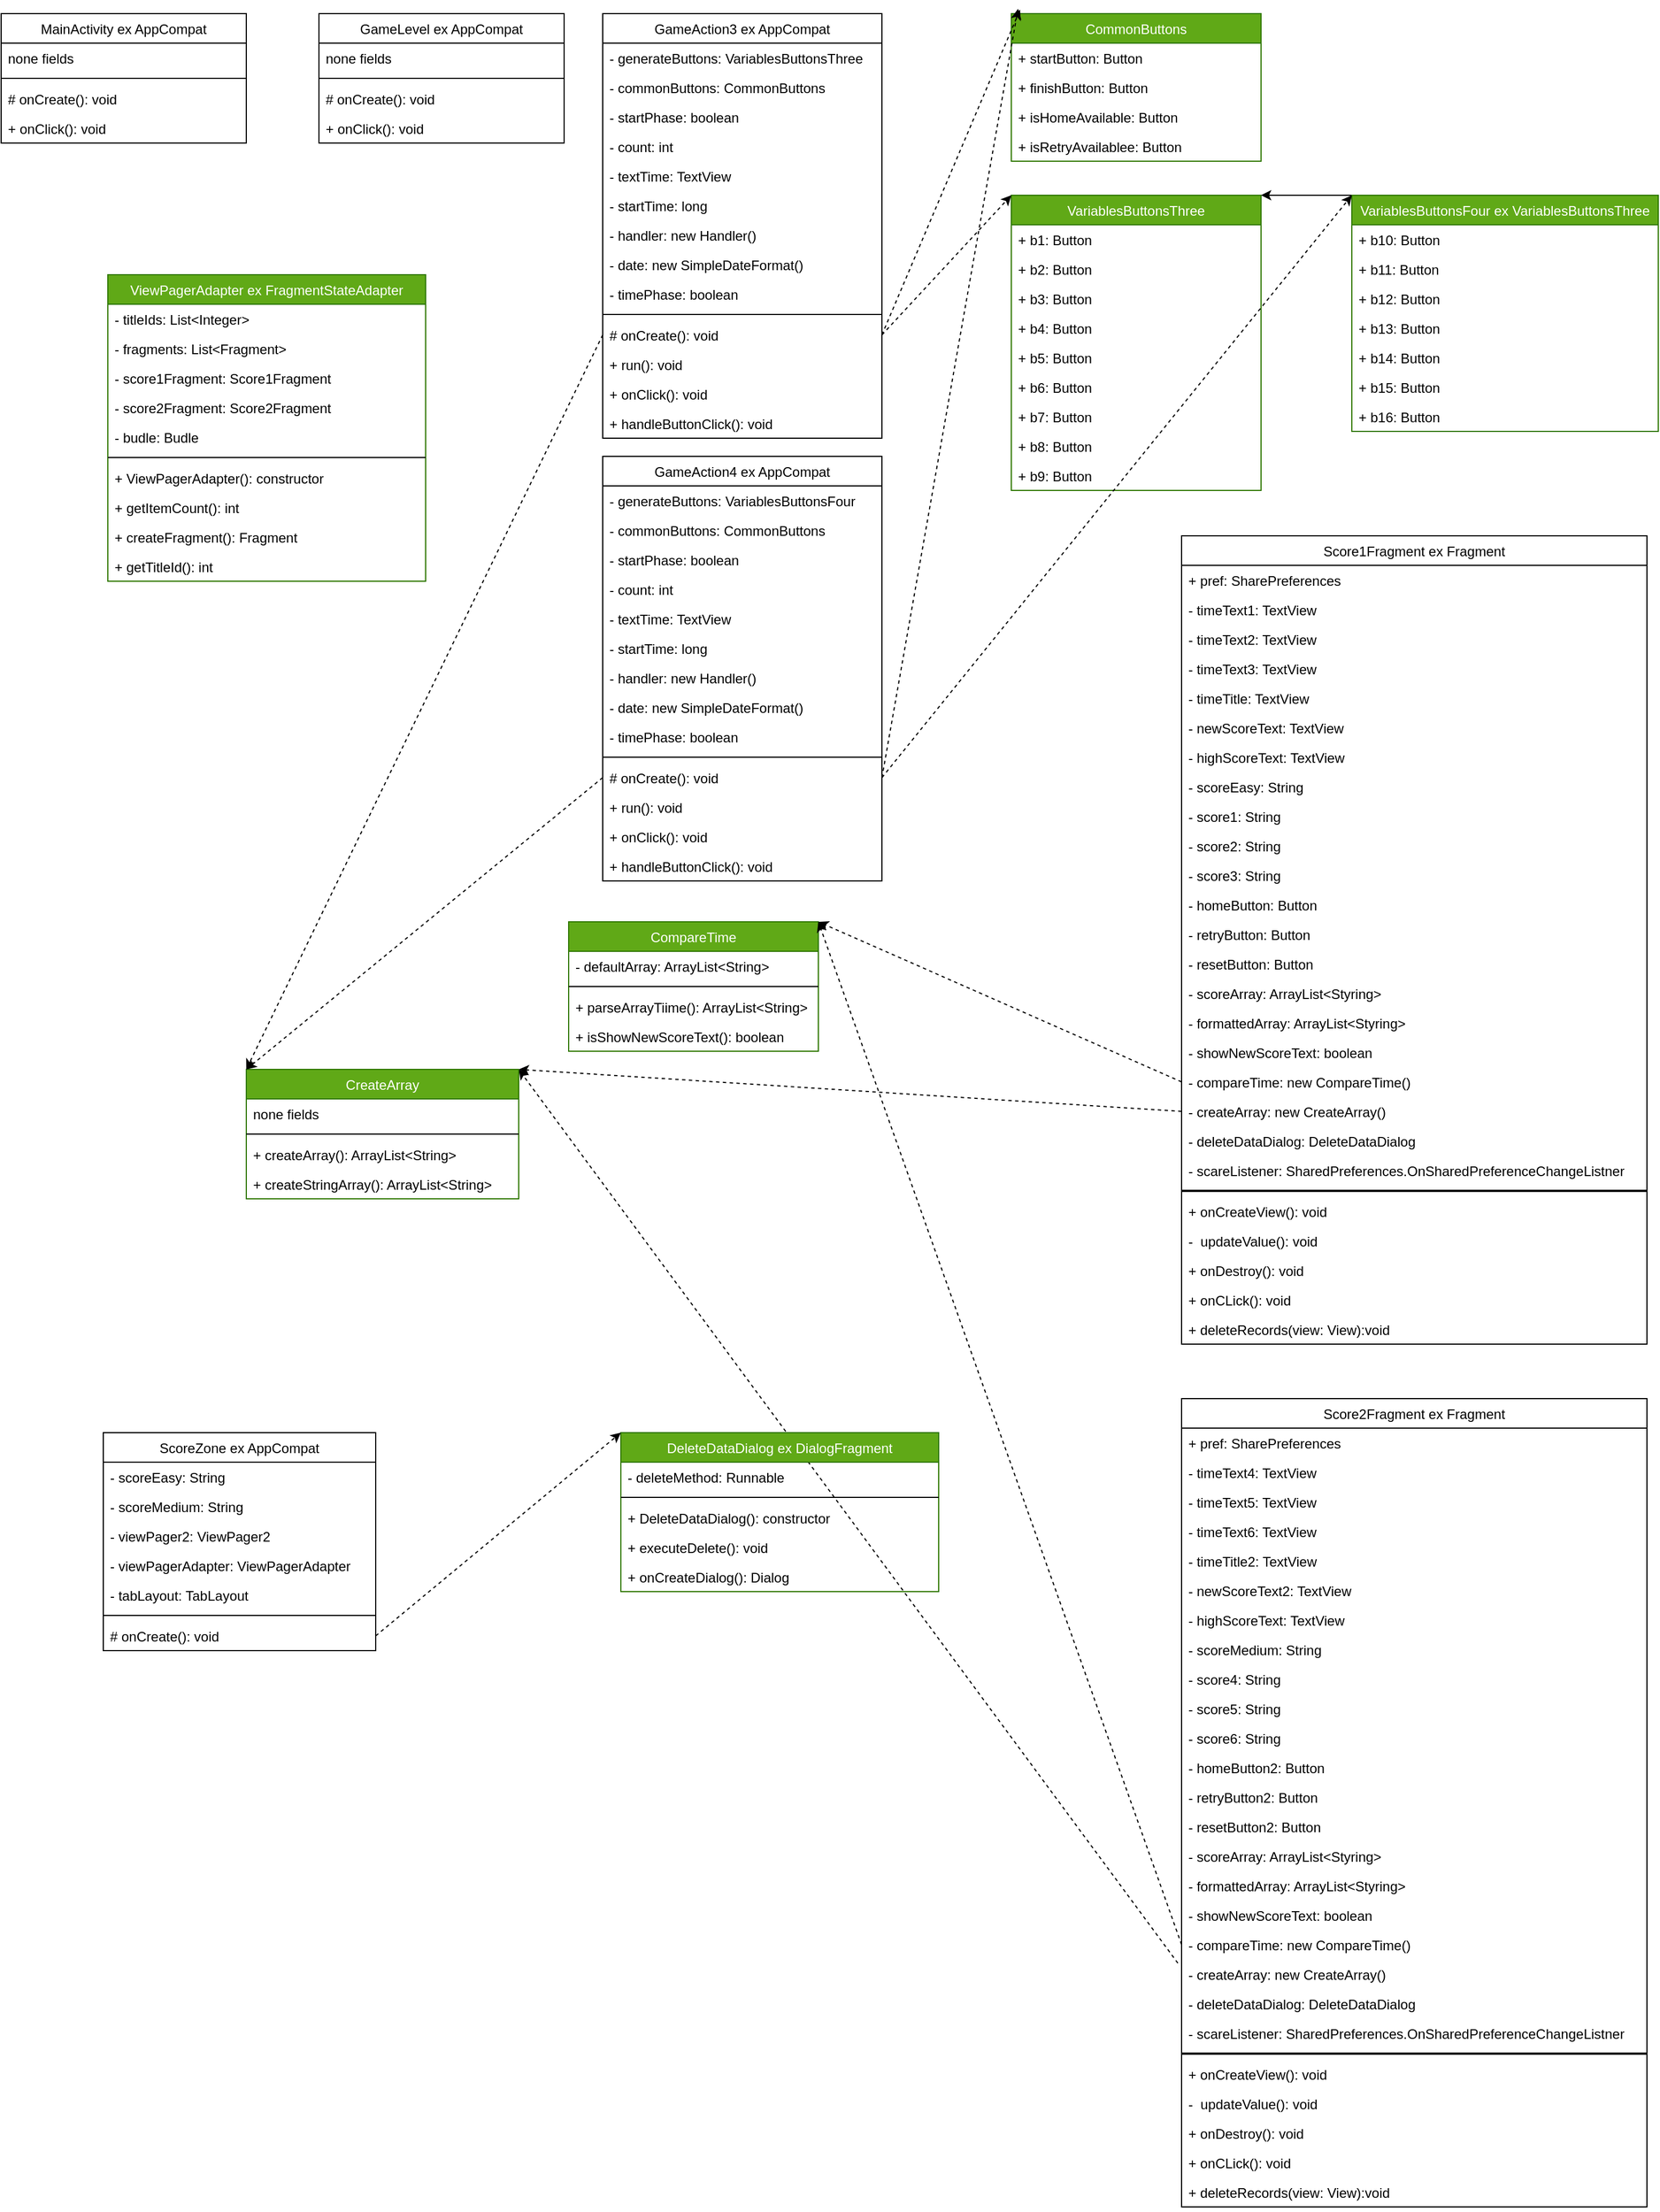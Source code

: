 <mxfile>
    <diagram id="ejW-jYY_6NJDyll3VNIf" name="ページ1">
        <mxGraphModel dx="3356" dy="1747" grid="1" gridSize="10" guides="1" tooltips="1" connect="1" arrows="1" fold="1" page="1" pageScale="1" pageWidth="827" pageHeight="1169" math="0" shadow="0">
            <root>
                <mxCell id="0"/>
                <mxCell id="1" parent="0"/>
                <mxCell id="2" value="MainActivity ex AppCompat" style="swimlane;fontStyle=0;childLayout=stackLayout;horizontal=1;startSize=26;fillColor=none;horizontalStack=0;resizeParent=1;resizeParentMax=0;resizeLast=0;collapsible=1;marginBottom=0;" parent="1" vertex="1">
                    <mxGeometry x="40" y="40" width="216" height="114" as="geometry">
                        <mxRectangle x="344" y="40" width="130" height="30" as="alternateBounds"/>
                    </mxGeometry>
                </mxCell>
                <mxCell id="3" value="none fields" style="text;strokeColor=none;fillColor=none;align=left;verticalAlign=top;spacingLeft=4;spacingRight=4;overflow=hidden;rotatable=0;points=[[0,0.5],[1,0.5]];portConstraint=eastwest;" parent="2" vertex="1">
                    <mxGeometry y="26" width="216" height="26" as="geometry"/>
                </mxCell>
                <mxCell id="9" value="" style="line;strokeWidth=1;html=1;strokeColor=default;" parent="2" vertex="1">
                    <mxGeometry y="52" width="216" height="10" as="geometry"/>
                </mxCell>
                <mxCell id="7" value="# onCreate(): void" style="text;strokeColor=none;fillColor=none;align=left;verticalAlign=top;spacingLeft=4;spacingRight=4;overflow=hidden;rotatable=0;points=[[0,0.5],[1,0.5]];portConstraint=eastwest;" parent="2" vertex="1">
                    <mxGeometry y="62" width="216" height="26" as="geometry"/>
                </mxCell>
                <mxCell id="11" value="+ onClick(): void" style="text;strokeColor=none;fillColor=none;align=left;verticalAlign=top;spacingLeft=4;spacingRight=4;overflow=hidden;rotatable=0;points=[[0,0.5],[1,0.5]];portConstraint=eastwest;" parent="2" vertex="1">
                    <mxGeometry y="88" width="216" height="26" as="geometry"/>
                </mxCell>
                <mxCell id="12" value="Score1Fragment ex Fragment" style="swimlane;fontStyle=0;childLayout=stackLayout;horizontal=1;startSize=26;fillColor=none;horizontalStack=0;resizeParent=1;resizeParentMax=0;resizeLast=0;collapsible=1;marginBottom=0;strokeColor=default;strokeWidth=1;" parent="1" vertex="1">
                    <mxGeometry x="1080" y="500" width="410" height="712" as="geometry"/>
                </mxCell>
                <mxCell id="13" value="+ pref: SharePreferences" style="text;strokeColor=none;fillColor=none;align=left;verticalAlign=top;spacingLeft=4;spacingRight=4;overflow=hidden;rotatable=0;points=[[0,0.5],[1,0.5]];portConstraint=eastwest;strokeWidth=1;" parent="12" vertex="1">
                    <mxGeometry y="26" width="410" height="26" as="geometry"/>
                </mxCell>
                <mxCell id="14" value="- timeText1: TextView" style="text;strokeColor=none;fillColor=none;align=left;verticalAlign=top;spacingLeft=4;spacingRight=4;overflow=hidden;rotatable=0;points=[[0,0.5],[1,0.5]];portConstraint=eastwest;strokeWidth=1;" parent="12" vertex="1">
                    <mxGeometry y="52" width="410" height="26" as="geometry"/>
                </mxCell>
                <mxCell id="15" value="- timeText2: TextView" style="text;strokeColor=none;fillColor=none;align=left;verticalAlign=top;spacingLeft=4;spacingRight=4;overflow=hidden;rotatable=0;points=[[0,0.5],[1,0.5]];portConstraint=eastwest;strokeWidth=1;" parent="12" vertex="1">
                    <mxGeometry y="78" width="410" height="26" as="geometry"/>
                </mxCell>
                <mxCell id="22" value="- timeText3: TextView" style="text;strokeColor=none;fillColor=none;align=left;verticalAlign=top;spacingLeft=4;spacingRight=4;overflow=hidden;rotatable=0;points=[[0,0.5],[1,0.5]];portConstraint=eastwest;strokeWidth=1;" parent="12" vertex="1">
                    <mxGeometry y="104" width="410" height="26" as="geometry"/>
                </mxCell>
                <mxCell id="21" value="- timeTitle: TextView" style="text;strokeColor=none;fillColor=none;align=left;verticalAlign=top;spacingLeft=4;spacingRight=4;overflow=hidden;rotatable=0;points=[[0,0.5],[1,0.5]];portConstraint=eastwest;strokeWidth=1;" parent="12" vertex="1">
                    <mxGeometry y="130" width="410" height="26" as="geometry"/>
                </mxCell>
                <mxCell id="20" value="- newScoreText: TextView" style="text;strokeColor=none;fillColor=none;align=left;verticalAlign=top;spacingLeft=4;spacingRight=4;overflow=hidden;rotatable=0;points=[[0,0.5],[1,0.5]];portConstraint=eastwest;strokeWidth=1;" parent="12" vertex="1">
                    <mxGeometry y="156" width="410" height="26" as="geometry"/>
                </mxCell>
                <mxCell id="19" value="- highScoreText: TextView" style="text;strokeColor=none;fillColor=none;align=left;verticalAlign=top;spacingLeft=4;spacingRight=4;overflow=hidden;rotatable=0;points=[[0,0.5],[1,0.5]];portConstraint=eastwest;strokeWidth=1;" parent="12" vertex="1">
                    <mxGeometry y="182" width="410" height="26" as="geometry"/>
                </mxCell>
                <mxCell id="18" value="- scoreEasy: String" style="text;strokeColor=none;fillColor=none;align=left;verticalAlign=top;spacingLeft=4;spacingRight=4;overflow=hidden;rotatable=0;points=[[0,0.5],[1,0.5]];portConstraint=eastwest;strokeWidth=1;" parent="12" vertex="1">
                    <mxGeometry y="208" width="410" height="26" as="geometry"/>
                </mxCell>
                <mxCell id="17" value="- score1: String" style="text;strokeColor=none;fillColor=none;align=left;verticalAlign=top;spacingLeft=4;spacingRight=4;overflow=hidden;rotatable=0;points=[[0,0.5],[1,0.5]];portConstraint=eastwest;strokeWidth=1;" parent="12" vertex="1">
                    <mxGeometry y="234" width="410" height="26" as="geometry"/>
                </mxCell>
                <mxCell id="25" value="- score2: String" style="text;strokeColor=none;fillColor=none;align=left;verticalAlign=top;spacingLeft=4;spacingRight=4;overflow=hidden;rotatable=0;points=[[0,0.5],[1,0.5]];portConstraint=eastwest;strokeWidth=1;" parent="12" vertex="1">
                    <mxGeometry y="260" width="410" height="26" as="geometry"/>
                </mxCell>
                <mxCell id="24" value="- score3: String" style="text;strokeColor=none;fillColor=none;align=left;verticalAlign=top;spacingLeft=4;spacingRight=4;overflow=hidden;rotatable=0;points=[[0,0.5],[1,0.5]];portConstraint=eastwest;strokeWidth=1;" parent="12" vertex="1">
                    <mxGeometry y="286" width="410" height="26" as="geometry"/>
                </mxCell>
                <mxCell id="114" value="- homeButton: Button" style="text;strokeColor=none;fillColor=none;align=left;verticalAlign=top;spacingLeft=4;spacingRight=4;overflow=hidden;rotatable=0;points=[[0,0.5],[1,0.5]];portConstraint=eastwest;strokeWidth=1;" vertex="1" parent="12">
                    <mxGeometry y="312" width="410" height="26" as="geometry"/>
                </mxCell>
                <mxCell id="113" value="- retryButton: Button" style="text;strokeColor=none;fillColor=none;align=left;verticalAlign=top;spacingLeft=4;spacingRight=4;overflow=hidden;rotatable=0;points=[[0,0.5],[1,0.5]];portConstraint=eastwest;strokeWidth=1;" vertex="1" parent="12">
                    <mxGeometry y="338" width="410" height="26" as="geometry"/>
                </mxCell>
                <mxCell id="112" value="- resetButton: Button" style="text;strokeColor=none;fillColor=none;align=left;verticalAlign=top;spacingLeft=4;spacingRight=4;overflow=hidden;rotatable=0;points=[[0,0.5],[1,0.5]];portConstraint=eastwest;strokeWidth=1;" vertex="1" parent="12">
                    <mxGeometry y="364" width="410" height="26" as="geometry"/>
                </mxCell>
                <mxCell id="23" value="- scoreArray: ArrayList&lt;Styring&gt;" style="text;strokeColor=none;fillColor=none;align=left;verticalAlign=top;spacingLeft=4;spacingRight=4;overflow=hidden;rotatable=0;points=[[0,0.5],[1,0.5]];portConstraint=eastwest;strokeWidth=1;" parent="12" vertex="1">
                    <mxGeometry y="390" width="410" height="26" as="geometry"/>
                </mxCell>
                <mxCell id="28" value="- formattedArray: ArrayList&lt;Styring&gt;" style="text;strokeColor=none;fillColor=none;align=left;verticalAlign=top;spacingLeft=4;spacingRight=4;overflow=hidden;rotatable=0;points=[[0,0.5],[1,0.5]];portConstraint=eastwest;strokeWidth=1;" parent="12" vertex="1">
                    <mxGeometry y="416" width="410" height="26" as="geometry"/>
                </mxCell>
                <mxCell id="27" value="- showNewScoreText: boolean" style="text;strokeColor=none;fillColor=none;align=left;verticalAlign=top;spacingLeft=4;spacingRight=4;overflow=hidden;rotatable=0;points=[[0,0.5],[1,0.5]];portConstraint=eastwest;strokeWidth=1;" parent="12" vertex="1">
                    <mxGeometry y="442" width="410" height="26" as="geometry"/>
                </mxCell>
                <mxCell id="26" value="- compareTime: new CompareTime()" style="text;strokeColor=none;fillColor=none;align=left;verticalAlign=top;spacingLeft=4;spacingRight=4;overflow=hidden;rotatable=0;points=[[0,0.5],[1,0.5]];portConstraint=eastwest;strokeWidth=1;" parent="12" vertex="1">
                    <mxGeometry y="468" width="410" height="26" as="geometry"/>
                </mxCell>
                <mxCell id="16" value="- createArray: new CreateArray()" style="text;strokeColor=none;fillColor=none;align=left;verticalAlign=top;spacingLeft=4;spacingRight=4;overflow=hidden;rotatable=0;points=[[0,0.5],[1,0.5]];portConstraint=eastwest;strokeWidth=1;" parent="12" vertex="1">
                    <mxGeometry y="494" width="410" height="26" as="geometry"/>
                </mxCell>
                <mxCell id="115" value="- deleteDataDialog: DeleteDataDialog" style="text;strokeColor=none;fillColor=none;align=left;verticalAlign=top;spacingLeft=4;spacingRight=4;overflow=hidden;rotatable=0;points=[[0,0.5],[1,0.5]];portConstraint=eastwest;strokeWidth=1;" vertex="1" parent="12">
                    <mxGeometry y="520" width="410" height="26" as="geometry"/>
                </mxCell>
                <mxCell id="116" value="- scareListener: SharedPreferences.OnSharedPreferenceChangeListner" style="text;strokeColor=none;fillColor=none;align=left;verticalAlign=top;spacingLeft=4;spacingRight=4;overflow=hidden;rotatable=0;points=[[0,0.5],[1,0.5]];portConstraint=eastwest;strokeWidth=1;" vertex="1" parent="12">
                    <mxGeometry y="546" width="410" height="26" as="geometry"/>
                </mxCell>
                <mxCell id="34" value="" style="line;strokeWidth=2;html=1;strokeColor=default;" parent="12" vertex="1">
                    <mxGeometry y="572" width="410" height="10" as="geometry"/>
                </mxCell>
                <mxCell id="30" value="+ onCreateView(): void" style="text;strokeColor=none;fillColor=none;align=left;verticalAlign=top;spacingLeft=4;spacingRight=4;overflow=hidden;rotatable=0;points=[[0,0.5],[1,0.5]];portConstraint=eastwest;strokeWidth=1;" parent="12" vertex="1">
                    <mxGeometry y="582" width="410" height="26" as="geometry"/>
                </mxCell>
                <mxCell id="33" value="-  updateValue(): void" style="text;strokeColor=none;fillColor=none;align=left;verticalAlign=top;spacingLeft=4;spacingRight=4;overflow=hidden;rotatable=0;points=[[0,0.5],[1,0.5]];portConstraint=eastwest;strokeWidth=1;" parent="12" vertex="1">
                    <mxGeometry y="608" width="410" height="26" as="geometry"/>
                </mxCell>
                <mxCell id="32" value="+ onDestroy(): void" style="text;strokeColor=none;fillColor=none;align=left;verticalAlign=top;spacingLeft=4;spacingRight=4;overflow=hidden;rotatable=0;points=[[0,0.5],[1,0.5]];portConstraint=eastwest;strokeWidth=1;" parent="12" vertex="1">
                    <mxGeometry y="634" width="410" height="26" as="geometry"/>
                </mxCell>
                <mxCell id="31" value="+ onCLick(): void" style="text;strokeColor=none;fillColor=none;align=left;verticalAlign=top;spacingLeft=4;spacingRight=4;overflow=hidden;rotatable=0;points=[[0,0.5],[1,0.5]];portConstraint=eastwest;strokeWidth=1;" parent="12" vertex="1">
                    <mxGeometry y="660" width="410" height="26" as="geometry"/>
                </mxCell>
                <mxCell id="119" value="+ deleteRecords(view: View):void" style="text;strokeColor=none;fillColor=none;align=left;verticalAlign=top;spacingLeft=4;spacingRight=4;overflow=hidden;rotatable=0;points=[[0,0.5],[1,0.5]];portConstraint=eastwest;strokeWidth=1;" vertex="1" parent="12">
                    <mxGeometry y="686" width="410" height="26" as="geometry"/>
                </mxCell>
                <mxCell id="35" value="GameLevel ex AppCompat" style="swimlane;fontStyle=0;childLayout=stackLayout;horizontal=1;startSize=26;fillColor=none;horizontalStack=0;resizeParent=1;resizeParentMax=0;resizeLast=0;collapsible=1;marginBottom=0;" parent="1" vertex="1">
                    <mxGeometry x="320" y="40" width="216" height="114" as="geometry"/>
                </mxCell>
                <mxCell id="36" value="none fields" style="text;strokeColor=none;fillColor=none;align=left;verticalAlign=top;spacingLeft=4;spacingRight=4;overflow=hidden;rotatable=0;points=[[0,0.5],[1,0.5]];portConstraint=eastwest;" parent="35" vertex="1">
                    <mxGeometry y="26" width="216" height="26" as="geometry"/>
                </mxCell>
                <mxCell id="39" value="" style="line;strokeWidth=1;html=1;" parent="35" vertex="1">
                    <mxGeometry y="52" width="216" height="10" as="geometry"/>
                </mxCell>
                <mxCell id="37" value="# onCreate(): void" style="text;strokeColor=none;fillColor=none;align=left;verticalAlign=top;spacingLeft=4;spacingRight=4;overflow=hidden;rotatable=0;points=[[0,0.5],[1,0.5]];portConstraint=eastwest;" parent="35" vertex="1">
                    <mxGeometry y="62" width="216" height="26" as="geometry"/>
                </mxCell>
                <mxCell id="38" value="+ onClick(): void" style="text;strokeColor=none;fillColor=none;align=left;verticalAlign=top;spacingLeft=4;spacingRight=4;overflow=hidden;rotatable=0;points=[[0,0.5],[1,0.5]];portConstraint=eastwest;" parent="35" vertex="1">
                    <mxGeometry y="88" width="216" height="26" as="geometry"/>
                </mxCell>
                <mxCell id="45" value="GameAction3 ex AppCompat" style="swimlane;fontStyle=0;childLayout=stackLayout;horizontal=1;startSize=26;fillColor=none;horizontalStack=0;resizeParent=1;resizeParentMax=0;resizeLast=0;collapsible=1;marginBottom=0;" parent="1" vertex="1">
                    <mxGeometry x="570" y="40" width="246" height="374" as="geometry"/>
                </mxCell>
                <mxCell id="46" value="- generateButtons: VariablesButtonsThree" style="text;strokeColor=none;fillColor=none;align=left;verticalAlign=top;spacingLeft=4;spacingRight=4;overflow=hidden;rotatable=0;points=[[0,0.5],[1,0.5]];portConstraint=eastwest;" parent="45" vertex="1">
                    <mxGeometry y="26" width="246" height="26" as="geometry"/>
                </mxCell>
                <mxCell id="54" value="- commonButtons: CommonButtons" style="text;strokeColor=none;fillColor=none;align=left;verticalAlign=top;spacingLeft=4;spacingRight=4;overflow=hidden;rotatable=0;points=[[0,0.5],[1,0.5]];portConstraint=eastwest;" parent="45" vertex="1">
                    <mxGeometry y="52" width="246" height="26" as="geometry"/>
                </mxCell>
                <mxCell id="53" value="- startPhase: boolean" style="text;strokeColor=none;fillColor=none;align=left;verticalAlign=top;spacingLeft=4;spacingRight=4;overflow=hidden;rotatable=0;points=[[0,0.5],[1,0.5]];portConstraint=eastwest;" parent="45" vertex="1">
                    <mxGeometry y="78" width="246" height="26" as="geometry"/>
                </mxCell>
                <mxCell id="52" value="- count: int" style="text;strokeColor=none;fillColor=none;align=left;verticalAlign=top;spacingLeft=4;spacingRight=4;overflow=hidden;rotatable=0;points=[[0,0.5],[1,0.5]];portConstraint=eastwest;" parent="45" vertex="1">
                    <mxGeometry y="104" width="246" height="26" as="geometry"/>
                </mxCell>
                <mxCell id="56" value="- textTime: TextView" style="text;strokeColor=none;fillColor=none;align=left;verticalAlign=top;spacingLeft=4;spacingRight=4;overflow=hidden;rotatable=0;points=[[0,0.5],[1,0.5]];portConstraint=eastwest;" parent="45" vertex="1">
                    <mxGeometry y="130" width="246" height="26" as="geometry"/>
                </mxCell>
                <mxCell id="55" value="- startTime: long" style="text;strokeColor=none;fillColor=none;align=left;verticalAlign=top;spacingLeft=4;spacingRight=4;overflow=hidden;rotatable=0;points=[[0,0.5],[1,0.5]];portConstraint=eastwest;" parent="45" vertex="1">
                    <mxGeometry y="156" width="246" height="26" as="geometry"/>
                </mxCell>
                <mxCell id="51" value="- handler: new Handler()" style="text;strokeColor=none;fillColor=none;align=left;verticalAlign=top;spacingLeft=4;spacingRight=4;overflow=hidden;rotatable=0;points=[[0,0.5],[1,0.5]];portConstraint=eastwest;" parent="45" vertex="1">
                    <mxGeometry y="182" width="246" height="26" as="geometry"/>
                </mxCell>
                <mxCell id="58" value="- date: new SimpleDateFormat()" style="text;strokeColor=none;fillColor=none;align=left;verticalAlign=top;spacingLeft=4;spacingRight=4;overflow=hidden;rotatable=0;points=[[0,0.5],[1,0.5]];portConstraint=eastwest;" parent="45" vertex="1">
                    <mxGeometry y="208" width="246" height="26" as="geometry"/>
                </mxCell>
                <mxCell id="57" value="- timePhase: boolean" style="text;strokeColor=none;fillColor=none;align=left;verticalAlign=top;spacingLeft=4;spacingRight=4;overflow=hidden;rotatable=0;points=[[0,0.5],[1,0.5]];portConstraint=eastwest;" parent="45" vertex="1">
                    <mxGeometry y="234" width="246" height="26" as="geometry"/>
                </mxCell>
                <mxCell id="47" value="" style="line;strokeWidth=1;html=1;" parent="45" vertex="1">
                    <mxGeometry y="260" width="246" height="10" as="geometry"/>
                </mxCell>
                <mxCell id="48" value="# onCreate(): void" style="text;strokeColor=none;fillColor=none;align=left;verticalAlign=top;spacingLeft=4;spacingRight=4;overflow=hidden;rotatable=0;points=[[0,0.5],[1,0.5]];portConstraint=eastwest;" parent="45" vertex="1">
                    <mxGeometry y="270" width="246" height="26" as="geometry"/>
                </mxCell>
                <mxCell id="61" value="+ run(): void" style="text;strokeColor=none;fillColor=none;align=left;verticalAlign=top;spacingLeft=4;spacingRight=4;overflow=hidden;rotatable=0;points=[[0,0.5],[1,0.5]];portConstraint=eastwest;" parent="45" vertex="1">
                    <mxGeometry y="296" width="246" height="26" as="geometry"/>
                </mxCell>
                <mxCell id="49" value="+ onClick(): void" style="text;strokeColor=none;fillColor=none;align=left;verticalAlign=top;spacingLeft=4;spacingRight=4;overflow=hidden;rotatable=0;points=[[0,0.5],[1,0.5]];portConstraint=eastwest;" parent="45" vertex="1">
                    <mxGeometry y="322" width="246" height="26" as="geometry"/>
                </mxCell>
                <mxCell id="62" value="+ handleButtonClick(): void" style="text;strokeColor=none;fillColor=none;align=left;verticalAlign=top;spacingLeft=4;spacingRight=4;overflow=hidden;rotatable=0;points=[[0,0.5],[1,0.5]];portConstraint=eastwest;" parent="45" vertex="1">
                    <mxGeometry y="348" width="246" height="26" as="geometry"/>
                </mxCell>
                <mxCell id="64" value="CompareTime" style="swimlane;fontStyle=0;childLayout=stackLayout;horizontal=1;startSize=26;fillColor=#60a917;horizontalStack=0;resizeParent=1;resizeParentMax=0;resizeLast=0;collapsible=1;marginBottom=0;strokeColor=#2D7600;fontColor=#ffffff;" parent="1" vertex="1">
                    <mxGeometry x="540" y="840" width="220" height="114" as="geometry"/>
                </mxCell>
                <mxCell id="65" value="- defaultArray: ArrayList&lt;String&gt;" style="text;strokeColor=none;fillColor=none;align=left;verticalAlign=top;spacingLeft=4;spacingRight=4;overflow=hidden;rotatable=0;points=[[0,0.5],[1,0.5]];portConstraint=eastwest;" parent="64" vertex="1">
                    <mxGeometry y="26" width="220" height="26" as="geometry"/>
                </mxCell>
                <mxCell id="68" value="" style="line;strokeWidth=1;html=1;" parent="64" vertex="1">
                    <mxGeometry y="52" width="220" height="10" as="geometry"/>
                </mxCell>
                <mxCell id="67" value="+ parseArrayTiime(): ArrayList&lt;String&gt;" style="text;strokeColor=none;fillColor=none;align=left;verticalAlign=top;spacingLeft=4;spacingRight=4;overflow=hidden;rotatable=0;points=[[0,0.5],[1,0.5]];portConstraint=eastwest;" parent="64" vertex="1">
                    <mxGeometry y="62" width="220" height="26" as="geometry"/>
                </mxCell>
                <mxCell id="69" value="+ isShowNewScoreText(): boolean" style="text;strokeColor=none;fillColor=none;align=left;verticalAlign=top;spacingLeft=4;spacingRight=4;overflow=hidden;rotatable=0;points=[[0,0.5],[1,0.5]];portConstraint=eastwest;" parent="64" vertex="1">
                    <mxGeometry y="88" width="220" height="26" as="geometry"/>
                </mxCell>
                <mxCell id="75" value="CommonButtons" style="swimlane;fontStyle=0;childLayout=stackLayout;horizontal=1;startSize=26;fillColor=#60a917;horizontalStack=0;resizeParent=1;resizeParentMax=0;resizeLast=0;collapsible=1;marginBottom=0;fontColor=#ffffff;strokeColor=#2D7600;" parent="1" vertex="1">
                    <mxGeometry x="930" y="40" width="220" height="130" as="geometry"/>
                </mxCell>
                <mxCell id="76" value="+ startButton: Button" style="text;strokeColor=none;fillColor=none;align=left;verticalAlign=top;spacingLeft=4;spacingRight=4;overflow=hidden;rotatable=0;points=[[0,0.5],[1,0.5]];portConstraint=eastwest;" parent="75" vertex="1">
                    <mxGeometry y="26" width="220" height="26" as="geometry"/>
                </mxCell>
                <mxCell id="82" value="+ finishButton: Button" style="text;strokeColor=none;fillColor=none;align=left;verticalAlign=top;spacingLeft=4;spacingRight=4;overflow=hidden;rotatable=0;points=[[0,0.5],[1,0.5]];portConstraint=eastwest;" parent="75" vertex="1">
                    <mxGeometry y="52" width="220" height="26" as="geometry"/>
                </mxCell>
                <mxCell id="81" value="+ isHomeAvailable: Button" style="text;strokeColor=none;fillColor=none;align=left;verticalAlign=top;spacingLeft=4;spacingRight=4;overflow=hidden;rotatable=0;points=[[0,0.5],[1,0.5]];portConstraint=eastwest;" parent="75" vertex="1">
                    <mxGeometry y="78" width="220" height="26" as="geometry"/>
                </mxCell>
                <mxCell id="80" value="+ isRetryAvailablee: Button" style="text;strokeColor=none;fillColor=none;align=left;verticalAlign=top;spacingLeft=4;spacingRight=4;overflow=hidden;rotatable=0;points=[[0,0.5],[1,0.5]];portConstraint=eastwest;" parent="75" vertex="1">
                    <mxGeometry y="104" width="220" height="26" as="geometry"/>
                </mxCell>
                <mxCell id="83" value="VariablesButtonsThree" style="swimlane;fontStyle=0;childLayout=stackLayout;horizontal=1;startSize=26;fillColor=#60a917;horizontalStack=0;resizeParent=1;resizeParentMax=0;resizeLast=0;collapsible=1;marginBottom=0;fontColor=#ffffff;strokeColor=#2D7600;" parent="1" vertex="1">
                    <mxGeometry x="930" y="200" width="220" height="260" as="geometry"/>
                </mxCell>
                <mxCell id="84" value="+ b1: Button" style="text;strokeColor=none;fillColor=none;align=left;verticalAlign=top;spacingLeft=4;spacingRight=4;overflow=hidden;rotatable=0;points=[[0,0.5],[1,0.5]];portConstraint=eastwest;" parent="83" vertex="1">
                    <mxGeometry y="26" width="220" height="26" as="geometry"/>
                </mxCell>
                <mxCell id="95" value="+ b2: Button" style="text;strokeColor=none;fillColor=none;align=left;verticalAlign=top;spacingLeft=4;spacingRight=4;overflow=hidden;rotatable=0;points=[[0,0.5],[1,0.5]];portConstraint=eastwest;" parent="83" vertex="1">
                    <mxGeometry y="52" width="220" height="26" as="geometry"/>
                </mxCell>
                <mxCell id="94" value="+ b3: Button" style="text;strokeColor=none;fillColor=none;align=left;verticalAlign=top;spacingLeft=4;spacingRight=4;overflow=hidden;rotatable=0;points=[[0,0.5],[1,0.5]];portConstraint=eastwest;" parent="83" vertex="1">
                    <mxGeometry y="78" width="220" height="26" as="geometry"/>
                </mxCell>
                <mxCell id="93" value="+ b4: Button" style="text;strokeColor=none;fillColor=none;align=left;verticalAlign=top;spacingLeft=4;spacingRight=4;overflow=hidden;rotatable=0;points=[[0,0.5],[1,0.5]];portConstraint=eastwest;" parent="83" vertex="1">
                    <mxGeometry y="104" width="220" height="26" as="geometry"/>
                </mxCell>
                <mxCell id="92" value="+ b5: Button" style="text;strokeColor=none;fillColor=none;align=left;verticalAlign=top;spacingLeft=4;spacingRight=4;overflow=hidden;rotatable=0;points=[[0,0.5],[1,0.5]];portConstraint=eastwest;" parent="83" vertex="1">
                    <mxGeometry y="130" width="220" height="26" as="geometry"/>
                </mxCell>
                <mxCell id="91" value="+ b6: Button" style="text;strokeColor=none;fillColor=none;align=left;verticalAlign=top;spacingLeft=4;spacingRight=4;overflow=hidden;rotatable=0;points=[[0,0.5],[1,0.5]];portConstraint=eastwest;" parent="83" vertex="1">
                    <mxGeometry y="156" width="220" height="26" as="geometry"/>
                </mxCell>
                <mxCell id="90" value="+ b7: Button" style="text;strokeColor=none;fillColor=none;align=left;verticalAlign=top;spacingLeft=4;spacingRight=4;overflow=hidden;rotatable=0;points=[[0,0.5],[1,0.5]];portConstraint=eastwest;" parent="83" vertex="1">
                    <mxGeometry y="182" width="220" height="26" as="geometry"/>
                </mxCell>
                <mxCell id="89" value="+ b8: Button" style="text;strokeColor=none;fillColor=none;align=left;verticalAlign=top;spacingLeft=4;spacingRight=4;overflow=hidden;rotatable=0;points=[[0,0.5],[1,0.5]];portConstraint=eastwest;" parent="83" vertex="1">
                    <mxGeometry y="208" width="220" height="26" as="geometry"/>
                </mxCell>
                <mxCell id="88" value="+ b9: Button" style="text;strokeColor=none;fillColor=none;align=left;verticalAlign=top;spacingLeft=4;spacingRight=4;overflow=hidden;rotatable=0;points=[[0,0.5],[1,0.5]];portConstraint=eastwest;" parent="83" vertex="1">
                    <mxGeometry y="234" width="220" height="26" as="geometry"/>
                </mxCell>
                <mxCell id="111" style="edgeStyle=none;html=1;exitX=0;exitY=0;exitDx=0;exitDy=0;entryX=1;entryY=0;entryDx=0;entryDy=0;" parent="1" source="96" target="83" edge="1">
                    <mxGeometry relative="1" as="geometry"/>
                </mxCell>
                <mxCell id="96" value="VariablesButtonsFour ex VariablesButtonsThree" style="swimlane;fontStyle=0;childLayout=stackLayout;horizontal=1;startSize=26;fillColor=#60a917;horizontalStack=0;resizeParent=1;resizeParentMax=0;resizeLast=0;collapsible=1;marginBottom=0;fontColor=#ffffff;strokeColor=#2D7600;" parent="1" vertex="1">
                    <mxGeometry x="1230" y="200" width="270" height="208" as="geometry"/>
                </mxCell>
                <mxCell id="97" value="+ b10: Button" style="text;strokeColor=none;fillColor=none;align=left;verticalAlign=top;spacingLeft=4;spacingRight=4;overflow=hidden;rotatable=0;points=[[0,0.5],[1,0.5]];portConstraint=eastwest;" parent="96" vertex="1">
                    <mxGeometry y="26" width="270" height="26" as="geometry"/>
                </mxCell>
                <mxCell id="98" value="+ b11: Button" style="text;strokeColor=none;fillColor=none;align=left;verticalAlign=top;spacingLeft=4;spacingRight=4;overflow=hidden;rotatable=0;points=[[0,0.5],[1,0.5]];portConstraint=eastwest;" parent="96" vertex="1">
                    <mxGeometry y="52" width="270" height="26" as="geometry"/>
                </mxCell>
                <mxCell id="99" value="+ b12: Button" style="text;strokeColor=none;fillColor=none;align=left;verticalAlign=top;spacingLeft=4;spacingRight=4;overflow=hidden;rotatable=0;points=[[0,0.5],[1,0.5]];portConstraint=eastwest;" parent="96" vertex="1">
                    <mxGeometry y="78" width="270" height="26" as="geometry"/>
                </mxCell>
                <mxCell id="100" value="+ b13: Button" style="text;strokeColor=none;fillColor=none;align=left;verticalAlign=top;spacingLeft=4;spacingRight=4;overflow=hidden;rotatable=0;points=[[0,0.5],[1,0.5]];portConstraint=eastwest;" parent="96" vertex="1">
                    <mxGeometry y="104" width="270" height="26" as="geometry"/>
                </mxCell>
                <mxCell id="101" value="+ b14: Button" style="text;strokeColor=none;fillColor=none;align=left;verticalAlign=top;spacingLeft=4;spacingRight=4;overflow=hidden;rotatable=0;points=[[0,0.5],[1,0.5]];portConstraint=eastwest;" parent="96" vertex="1">
                    <mxGeometry y="130" width="270" height="26" as="geometry"/>
                </mxCell>
                <mxCell id="102" value="+ b15: Button" style="text;strokeColor=none;fillColor=none;align=left;verticalAlign=top;spacingLeft=4;spacingRight=4;overflow=hidden;rotatable=0;points=[[0,0.5],[1,0.5]];portConstraint=eastwest;" parent="96" vertex="1">
                    <mxGeometry y="156" width="270" height="26" as="geometry"/>
                </mxCell>
                <mxCell id="103" value="+ b16: Button" style="text;strokeColor=none;fillColor=none;align=left;verticalAlign=top;spacingLeft=4;spacingRight=4;overflow=hidden;rotatable=0;points=[[0,0.5],[1,0.5]];portConstraint=eastwest;" parent="96" vertex="1">
                    <mxGeometry y="182" width="270" height="26" as="geometry"/>
                </mxCell>
                <mxCell id="105" style="edgeStyle=none;html=1;exitX=0;exitY=0.5;exitDx=0;exitDy=0;dashed=1;entryX=1;entryY=0;entryDx=0;entryDy=0;" parent="1" source="26" target="64" edge="1">
                    <mxGeometry relative="1" as="geometry">
                        <mxPoint x="710" y="730" as="targetPoint"/>
                    </mxGeometry>
                </mxCell>
                <mxCell id="107" style="edgeStyle=none;html=1;exitX=0;exitY=0.5;exitDx=0;exitDy=0;entryX=1;entryY=0;entryDx=0;entryDy=0;dashed=1;" parent="1" source="16" target="70" edge="1">
                    <mxGeometry relative="1" as="geometry"/>
                </mxCell>
                <mxCell id="108" style="edgeStyle=none;html=1;exitX=1;exitY=0.5;exitDx=0;exitDy=0;dashed=1;entryX=0.035;entryY=-0.027;entryDx=0;entryDy=0;entryPerimeter=0;" parent="1" source="48" target="75" edge="1">
                    <mxGeometry relative="1" as="geometry">
                        <mxPoint x="910" y="40" as="targetPoint"/>
                    </mxGeometry>
                </mxCell>
                <mxCell id="109" style="edgeStyle=none;html=1;exitX=1;exitY=0.5;exitDx=0;exitDy=0;entryX=0;entryY=0;entryDx=0;entryDy=0;dashed=1;" parent="1" source="48" target="83" edge="1">
                    <mxGeometry relative="1" as="geometry"/>
                </mxCell>
                <mxCell id="176" value="Score2Fragment ex Fragment" style="swimlane;fontStyle=0;childLayout=stackLayout;horizontal=1;startSize=26;fillColor=none;horizontalStack=0;resizeParent=1;resizeParentMax=0;resizeLast=0;collapsible=1;marginBottom=0;strokeColor=default;strokeWidth=1;" vertex="1" parent="1">
                    <mxGeometry x="1080" y="1260" width="410" height="712" as="geometry"/>
                </mxCell>
                <mxCell id="177" value="+ pref: SharePreferences" style="text;strokeColor=none;fillColor=none;align=left;verticalAlign=top;spacingLeft=4;spacingRight=4;overflow=hidden;rotatable=0;points=[[0,0.5],[1,0.5]];portConstraint=eastwest;strokeWidth=1;" vertex="1" parent="176">
                    <mxGeometry y="26" width="410" height="26" as="geometry"/>
                </mxCell>
                <mxCell id="178" value="- timeText4: TextView" style="text;strokeColor=none;fillColor=none;align=left;verticalAlign=top;spacingLeft=4;spacingRight=4;overflow=hidden;rotatable=0;points=[[0,0.5],[1,0.5]];portConstraint=eastwest;strokeWidth=1;" vertex="1" parent="176">
                    <mxGeometry y="52" width="410" height="26" as="geometry"/>
                </mxCell>
                <mxCell id="179" value="- timeText5: TextView" style="text;strokeColor=none;fillColor=none;align=left;verticalAlign=top;spacingLeft=4;spacingRight=4;overflow=hidden;rotatable=0;points=[[0,0.5],[1,0.5]];portConstraint=eastwest;strokeWidth=1;" vertex="1" parent="176">
                    <mxGeometry y="78" width="410" height="26" as="geometry"/>
                </mxCell>
                <mxCell id="180" value="- timeText6: TextView" style="text;strokeColor=none;fillColor=none;align=left;verticalAlign=top;spacingLeft=4;spacingRight=4;overflow=hidden;rotatable=0;points=[[0,0.5],[1,0.5]];portConstraint=eastwest;strokeWidth=1;" vertex="1" parent="176">
                    <mxGeometry y="104" width="410" height="26" as="geometry"/>
                </mxCell>
                <mxCell id="181" value="- timeTitle2: TextView" style="text;strokeColor=none;fillColor=none;align=left;verticalAlign=top;spacingLeft=4;spacingRight=4;overflow=hidden;rotatable=0;points=[[0,0.5],[1,0.5]];portConstraint=eastwest;strokeWidth=1;" vertex="1" parent="176">
                    <mxGeometry y="130" width="410" height="26" as="geometry"/>
                </mxCell>
                <mxCell id="182" value="- newScoreText2: TextView" style="text;strokeColor=none;fillColor=none;align=left;verticalAlign=top;spacingLeft=4;spacingRight=4;overflow=hidden;rotatable=0;points=[[0,0.5],[1,0.5]];portConstraint=eastwest;strokeWidth=1;" vertex="1" parent="176">
                    <mxGeometry y="156" width="410" height="26" as="geometry"/>
                </mxCell>
                <mxCell id="183" value="- highScoreText: TextView" style="text;strokeColor=none;fillColor=none;align=left;verticalAlign=top;spacingLeft=4;spacingRight=4;overflow=hidden;rotatable=0;points=[[0,0.5],[1,0.5]];portConstraint=eastwest;strokeWidth=1;" vertex="1" parent="176">
                    <mxGeometry y="182" width="410" height="26" as="geometry"/>
                </mxCell>
                <mxCell id="184" value="- scoreMedium: String" style="text;strokeColor=none;fillColor=none;align=left;verticalAlign=top;spacingLeft=4;spacingRight=4;overflow=hidden;rotatable=0;points=[[0,0.5],[1,0.5]];portConstraint=eastwest;strokeWidth=1;" vertex="1" parent="176">
                    <mxGeometry y="208" width="410" height="26" as="geometry"/>
                </mxCell>
                <mxCell id="185" value="- score4: String" style="text;strokeColor=none;fillColor=none;align=left;verticalAlign=top;spacingLeft=4;spacingRight=4;overflow=hidden;rotatable=0;points=[[0,0.5],[1,0.5]];portConstraint=eastwest;strokeWidth=1;" vertex="1" parent="176">
                    <mxGeometry y="234" width="410" height="26" as="geometry"/>
                </mxCell>
                <mxCell id="186" value="- score5: String" style="text;strokeColor=none;fillColor=none;align=left;verticalAlign=top;spacingLeft=4;spacingRight=4;overflow=hidden;rotatable=0;points=[[0,0.5],[1,0.5]];portConstraint=eastwest;strokeWidth=1;" vertex="1" parent="176">
                    <mxGeometry y="260" width="410" height="26" as="geometry"/>
                </mxCell>
                <mxCell id="187" value="- score6: String" style="text;strokeColor=none;fillColor=none;align=left;verticalAlign=top;spacingLeft=4;spacingRight=4;overflow=hidden;rotatable=0;points=[[0,0.5],[1,0.5]];portConstraint=eastwest;strokeWidth=1;" vertex="1" parent="176">
                    <mxGeometry y="286" width="410" height="26" as="geometry"/>
                </mxCell>
                <mxCell id="188" value="- homeButton2: Button" style="text;strokeColor=none;fillColor=none;align=left;verticalAlign=top;spacingLeft=4;spacingRight=4;overflow=hidden;rotatable=0;points=[[0,0.5],[1,0.5]];portConstraint=eastwest;strokeWidth=1;" vertex="1" parent="176">
                    <mxGeometry y="312" width="410" height="26" as="geometry"/>
                </mxCell>
                <mxCell id="189" value="- retryButton2: Button" style="text;strokeColor=none;fillColor=none;align=left;verticalAlign=top;spacingLeft=4;spacingRight=4;overflow=hidden;rotatable=0;points=[[0,0.5],[1,0.5]];portConstraint=eastwest;strokeWidth=1;" vertex="1" parent="176">
                    <mxGeometry y="338" width="410" height="26" as="geometry"/>
                </mxCell>
                <mxCell id="190" value="- resetButton2: Button" style="text;strokeColor=none;fillColor=none;align=left;verticalAlign=top;spacingLeft=4;spacingRight=4;overflow=hidden;rotatable=0;points=[[0,0.5],[1,0.5]];portConstraint=eastwest;strokeWidth=1;" vertex="1" parent="176">
                    <mxGeometry y="364" width="410" height="26" as="geometry"/>
                </mxCell>
                <mxCell id="191" value="- scoreArray: ArrayList&lt;Styring&gt;" style="text;strokeColor=none;fillColor=none;align=left;verticalAlign=top;spacingLeft=4;spacingRight=4;overflow=hidden;rotatable=0;points=[[0,0.5],[1,0.5]];portConstraint=eastwest;strokeWidth=1;" vertex="1" parent="176">
                    <mxGeometry y="390" width="410" height="26" as="geometry"/>
                </mxCell>
                <mxCell id="192" value="- formattedArray: ArrayList&lt;Styring&gt;" style="text;strokeColor=none;fillColor=none;align=left;verticalAlign=top;spacingLeft=4;spacingRight=4;overflow=hidden;rotatable=0;points=[[0,0.5],[1,0.5]];portConstraint=eastwest;strokeWidth=1;" vertex="1" parent="176">
                    <mxGeometry y="416" width="410" height="26" as="geometry"/>
                </mxCell>
                <mxCell id="193" value="- showNewScoreText: boolean" style="text;strokeColor=none;fillColor=none;align=left;verticalAlign=top;spacingLeft=4;spacingRight=4;overflow=hidden;rotatable=0;points=[[0,0.5],[1,0.5]];portConstraint=eastwest;strokeWidth=1;" vertex="1" parent="176">
                    <mxGeometry y="442" width="410" height="26" as="geometry"/>
                </mxCell>
                <mxCell id="194" value="- compareTime: new CompareTime()" style="text;strokeColor=none;fillColor=none;align=left;verticalAlign=top;spacingLeft=4;spacingRight=4;overflow=hidden;rotatable=0;points=[[0,0.5],[1,0.5]];portConstraint=eastwest;strokeWidth=1;" vertex="1" parent="176">
                    <mxGeometry y="468" width="410" height="26" as="geometry"/>
                </mxCell>
                <mxCell id="195" value="- createArray: new CreateArray()" style="text;strokeColor=none;fillColor=none;align=left;verticalAlign=top;spacingLeft=4;spacingRight=4;overflow=hidden;rotatable=0;points=[[0,0.5],[1,0.5]];portConstraint=eastwest;strokeWidth=1;" vertex="1" parent="176">
                    <mxGeometry y="494" width="410" height="26" as="geometry"/>
                </mxCell>
                <mxCell id="196" value="- deleteDataDialog: DeleteDataDialog" style="text;strokeColor=none;fillColor=none;align=left;verticalAlign=top;spacingLeft=4;spacingRight=4;overflow=hidden;rotatable=0;points=[[0,0.5],[1,0.5]];portConstraint=eastwest;strokeWidth=1;" vertex="1" parent="176">
                    <mxGeometry y="520" width="410" height="26" as="geometry"/>
                </mxCell>
                <mxCell id="197" value="- scareListener: SharedPreferences.OnSharedPreferenceChangeListner" style="text;strokeColor=none;fillColor=none;align=left;verticalAlign=top;spacingLeft=4;spacingRight=4;overflow=hidden;rotatable=0;points=[[0,0.5],[1,0.5]];portConstraint=eastwest;strokeWidth=1;" vertex="1" parent="176">
                    <mxGeometry y="546" width="410" height="26" as="geometry"/>
                </mxCell>
                <mxCell id="198" value="" style="line;strokeWidth=2;html=1;strokeColor=default;" vertex="1" parent="176">
                    <mxGeometry y="572" width="410" height="10" as="geometry"/>
                </mxCell>
                <mxCell id="199" value="+ onCreateView(): void" style="text;strokeColor=none;fillColor=none;align=left;verticalAlign=top;spacingLeft=4;spacingRight=4;overflow=hidden;rotatable=0;points=[[0,0.5],[1,0.5]];portConstraint=eastwest;strokeWidth=1;" vertex="1" parent="176">
                    <mxGeometry y="582" width="410" height="26" as="geometry"/>
                </mxCell>
                <mxCell id="200" value="-  updateValue(): void" style="text;strokeColor=none;fillColor=none;align=left;verticalAlign=top;spacingLeft=4;spacingRight=4;overflow=hidden;rotatable=0;points=[[0,0.5],[1,0.5]];portConstraint=eastwest;strokeWidth=1;" vertex="1" parent="176">
                    <mxGeometry y="608" width="410" height="26" as="geometry"/>
                </mxCell>
                <mxCell id="201" value="+ onDestroy(): void" style="text;strokeColor=none;fillColor=none;align=left;verticalAlign=top;spacingLeft=4;spacingRight=4;overflow=hidden;rotatable=0;points=[[0,0.5],[1,0.5]];portConstraint=eastwest;strokeWidth=1;" vertex="1" parent="176">
                    <mxGeometry y="634" width="410" height="26" as="geometry"/>
                </mxCell>
                <mxCell id="202" value="+ onCLick(): void" style="text;strokeColor=none;fillColor=none;align=left;verticalAlign=top;spacingLeft=4;spacingRight=4;overflow=hidden;rotatable=0;points=[[0,0.5],[1,0.5]];portConstraint=eastwest;strokeWidth=1;" vertex="1" parent="176">
                    <mxGeometry y="660" width="410" height="26" as="geometry"/>
                </mxCell>
                <mxCell id="203" value="+ deleteRecords(view: View):void" style="text;strokeColor=none;fillColor=none;align=left;verticalAlign=top;spacingLeft=4;spacingRight=4;overflow=hidden;rotatable=0;points=[[0,0.5],[1,0.5]];portConstraint=eastwest;strokeWidth=1;" vertex="1" parent="176">
                    <mxGeometry y="686" width="410" height="26" as="geometry"/>
                </mxCell>
                <mxCell id="214" style="edgeStyle=none;html=1;dashed=1;exitX=-0.008;exitY=0.127;exitDx=0;exitDy=0;exitPerimeter=0;entryX=1;entryY=0;entryDx=0;entryDy=0;" edge="1" parent="1" source="195" target="70">
                    <mxGeometry relative="1" as="geometry">
                        <mxPoint x="730" y="980" as="targetPoint"/>
                    </mxGeometry>
                </mxCell>
                <mxCell id="70" value="CreateArray" style="swimlane;fontStyle=0;childLayout=stackLayout;horizontal=1;startSize=26;fillColor=#60a917;horizontalStack=0;resizeParent=1;resizeParentMax=0;resizeLast=0;collapsible=1;marginBottom=0;fontColor=#ffffff;strokeColor=#2D7600;" parent="1" vertex="1">
                    <mxGeometry x="256" y="970" width="240" height="114" as="geometry"/>
                </mxCell>
                <mxCell id="71" value="none fields" style="text;strokeColor=none;fillColor=none;align=left;verticalAlign=top;spacingLeft=4;spacingRight=4;overflow=hidden;rotatable=0;points=[[0,0.5],[1,0.5]];portConstraint=eastwest;" parent="70" vertex="1">
                    <mxGeometry y="26" width="240" height="26" as="geometry"/>
                </mxCell>
                <mxCell id="72" value="" style="line;strokeWidth=1;html=1;" parent="70" vertex="1">
                    <mxGeometry y="52" width="240" height="10" as="geometry"/>
                </mxCell>
                <mxCell id="73" value="+ createArray(): ArrayList&lt;String&gt;" style="text;strokeColor=none;fillColor=none;align=left;verticalAlign=top;spacingLeft=4;spacingRight=4;overflow=hidden;rotatable=0;points=[[0,0.5],[1,0.5]];portConstraint=eastwest;" parent="70" vertex="1">
                    <mxGeometry y="62" width="240" height="26" as="geometry"/>
                </mxCell>
                <mxCell id="74" value="+ createStringArray(): ArrayList&lt;String&gt;" style="text;strokeColor=none;fillColor=none;align=left;verticalAlign=top;spacingLeft=4;spacingRight=4;overflow=hidden;rotatable=0;points=[[0,0.5],[1,0.5]];portConstraint=eastwest;" parent="70" vertex="1">
                    <mxGeometry y="88" width="240" height="26" as="geometry"/>
                </mxCell>
                <mxCell id="220" style="edgeStyle=none;html=1;dashed=1;exitX=0;exitY=0.5;exitDx=0;exitDy=0;entryX=1;entryY=0;entryDx=0;entryDy=0;" edge="1" parent="1" source="194" target="64">
                    <mxGeometry relative="1" as="geometry">
                        <mxPoint x="720" y="810" as="targetPoint"/>
                    </mxGeometry>
                </mxCell>
                <mxCell id="221" style="edgeStyle=none;html=1;exitX=0;exitY=0.5;exitDx=0;exitDy=0;entryX=0;entryY=0;entryDx=0;entryDy=0;dashed=1;" edge="1" parent="1" source="48" target="70">
                    <mxGeometry relative="1" as="geometry"/>
                </mxCell>
                <mxCell id="222" value="GameAction4 ex AppCompat" style="swimlane;fontStyle=0;childLayout=stackLayout;horizontal=1;startSize=26;fillColor=none;horizontalStack=0;resizeParent=1;resizeParentMax=0;resizeLast=0;collapsible=1;marginBottom=0;" vertex="1" parent="1">
                    <mxGeometry x="570" y="430" width="246" height="374" as="geometry"/>
                </mxCell>
                <mxCell id="223" value="- generateButtons: VariablesButtonsFour" style="text;strokeColor=none;fillColor=none;align=left;verticalAlign=top;spacingLeft=4;spacingRight=4;overflow=hidden;rotatable=0;points=[[0,0.5],[1,0.5]];portConstraint=eastwest;" vertex="1" parent="222">
                    <mxGeometry y="26" width="246" height="26" as="geometry"/>
                </mxCell>
                <mxCell id="224" value="- commonButtons: CommonButtons" style="text;strokeColor=none;fillColor=none;align=left;verticalAlign=top;spacingLeft=4;spacingRight=4;overflow=hidden;rotatable=0;points=[[0,0.5],[1,0.5]];portConstraint=eastwest;" vertex="1" parent="222">
                    <mxGeometry y="52" width="246" height="26" as="geometry"/>
                </mxCell>
                <mxCell id="225" value="- startPhase: boolean" style="text;strokeColor=none;fillColor=none;align=left;verticalAlign=top;spacingLeft=4;spacingRight=4;overflow=hidden;rotatable=0;points=[[0,0.5],[1,0.5]];portConstraint=eastwest;" vertex="1" parent="222">
                    <mxGeometry y="78" width="246" height="26" as="geometry"/>
                </mxCell>
                <mxCell id="226" value="- count: int" style="text;strokeColor=none;fillColor=none;align=left;verticalAlign=top;spacingLeft=4;spacingRight=4;overflow=hidden;rotatable=0;points=[[0,0.5],[1,0.5]];portConstraint=eastwest;" vertex="1" parent="222">
                    <mxGeometry y="104" width="246" height="26" as="geometry"/>
                </mxCell>
                <mxCell id="227" value="- textTime: TextView" style="text;strokeColor=none;fillColor=none;align=left;verticalAlign=top;spacingLeft=4;spacingRight=4;overflow=hidden;rotatable=0;points=[[0,0.5],[1,0.5]];portConstraint=eastwest;" vertex="1" parent="222">
                    <mxGeometry y="130" width="246" height="26" as="geometry"/>
                </mxCell>
                <mxCell id="228" value="- startTime: long" style="text;strokeColor=none;fillColor=none;align=left;verticalAlign=top;spacingLeft=4;spacingRight=4;overflow=hidden;rotatable=0;points=[[0,0.5],[1,0.5]];portConstraint=eastwest;" vertex="1" parent="222">
                    <mxGeometry y="156" width="246" height="26" as="geometry"/>
                </mxCell>
                <mxCell id="229" value="- handler: new Handler()" style="text;strokeColor=none;fillColor=none;align=left;verticalAlign=top;spacingLeft=4;spacingRight=4;overflow=hidden;rotatable=0;points=[[0,0.5],[1,0.5]];portConstraint=eastwest;" vertex="1" parent="222">
                    <mxGeometry y="182" width="246" height="26" as="geometry"/>
                </mxCell>
                <mxCell id="230" value="- date: new SimpleDateFormat()" style="text;strokeColor=none;fillColor=none;align=left;verticalAlign=top;spacingLeft=4;spacingRight=4;overflow=hidden;rotatable=0;points=[[0,0.5],[1,0.5]];portConstraint=eastwest;" vertex="1" parent="222">
                    <mxGeometry y="208" width="246" height="26" as="geometry"/>
                </mxCell>
                <mxCell id="231" value="- timePhase: boolean" style="text;strokeColor=none;fillColor=none;align=left;verticalAlign=top;spacingLeft=4;spacingRight=4;overflow=hidden;rotatable=0;points=[[0,0.5],[1,0.5]];portConstraint=eastwest;" vertex="1" parent="222">
                    <mxGeometry y="234" width="246" height="26" as="geometry"/>
                </mxCell>
                <mxCell id="232" value="" style="line;strokeWidth=1;html=1;" vertex="1" parent="222">
                    <mxGeometry y="260" width="246" height="10" as="geometry"/>
                </mxCell>
                <mxCell id="233" value="# onCreate(): void" style="text;strokeColor=none;fillColor=none;align=left;verticalAlign=top;spacingLeft=4;spacingRight=4;overflow=hidden;rotatable=0;points=[[0,0.5],[1,0.5]];portConstraint=eastwest;" vertex="1" parent="222">
                    <mxGeometry y="270" width="246" height="26" as="geometry"/>
                </mxCell>
                <mxCell id="234" value="+ run(): void" style="text;strokeColor=none;fillColor=none;align=left;verticalAlign=top;spacingLeft=4;spacingRight=4;overflow=hidden;rotatable=0;points=[[0,0.5],[1,0.5]];portConstraint=eastwest;" vertex="1" parent="222">
                    <mxGeometry y="296" width="246" height="26" as="geometry"/>
                </mxCell>
                <mxCell id="235" value="+ onClick(): void" style="text;strokeColor=none;fillColor=none;align=left;verticalAlign=top;spacingLeft=4;spacingRight=4;overflow=hidden;rotatable=0;points=[[0,0.5],[1,0.5]];portConstraint=eastwest;" vertex="1" parent="222">
                    <mxGeometry y="322" width="246" height="26" as="geometry"/>
                </mxCell>
                <mxCell id="236" value="+ handleButtonClick(): void" style="text;strokeColor=none;fillColor=none;align=left;verticalAlign=top;spacingLeft=4;spacingRight=4;overflow=hidden;rotatable=0;points=[[0,0.5],[1,0.5]];portConstraint=eastwest;" vertex="1" parent="222">
                    <mxGeometry y="348" width="246" height="26" as="geometry"/>
                </mxCell>
                <mxCell id="237" style="edgeStyle=none;html=1;entryX=0;entryY=0;entryDx=0;entryDy=0;dashed=1;exitX=1;exitY=0.5;exitDx=0;exitDy=0;" edge="1" parent="1" source="233" target="96">
                    <mxGeometry relative="1" as="geometry"/>
                </mxCell>
                <mxCell id="238" style="edgeStyle=none;html=1;dashed=1;entryX=0.027;entryY=-0.033;entryDx=0;entryDy=0;entryPerimeter=0;exitX=1;exitY=0.5;exitDx=0;exitDy=0;" edge="1" parent="1" source="233" target="75">
                    <mxGeometry relative="1" as="geometry">
                        <mxPoint x="870" y="50" as="targetPoint"/>
                    </mxGeometry>
                </mxCell>
                <mxCell id="239" style="edgeStyle=none;html=1;dashed=1;entryX=0;entryY=0;entryDx=0;entryDy=0;exitX=0;exitY=0.5;exitDx=0;exitDy=0;" edge="1" parent="1" source="233" target="70">
                    <mxGeometry relative="1" as="geometry">
                        <mxPoint x="250" y="940" as="targetPoint"/>
                    </mxGeometry>
                </mxCell>
                <mxCell id="240" value="ViewPagerAdapter ex FragmentStateAdapter" style="swimlane;fontStyle=0;childLayout=stackLayout;horizontal=1;startSize=26;fillColor=#60a917;horizontalStack=0;resizeParent=1;resizeParentMax=0;resizeLast=0;collapsible=1;marginBottom=0;fontColor=#ffffff;strokeColor=#2D7600;" vertex="1" parent="1">
                    <mxGeometry x="134" y="270" width="280" height="270" as="geometry"/>
                </mxCell>
                <mxCell id="241" value="- titleIds: List&lt;Integer&gt;" style="text;strokeColor=none;fillColor=none;align=left;verticalAlign=top;spacingLeft=4;spacingRight=4;overflow=hidden;rotatable=0;points=[[0,0.5],[1,0.5]];portConstraint=eastwest;" vertex="1" parent="240">
                    <mxGeometry y="26" width="280" height="26" as="geometry"/>
                </mxCell>
                <mxCell id="248" value="- fragments: List&lt;Fragment&gt;" style="text;strokeColor=none;fillColor=none;align=left;verticalAlign=top;spacingLeft=4;spacingRight=4;overflow=hidden;rotatable=0;points=[[0,0.5],[1,0.5]];portConstraint=eastwest;" vertex="1" parent="240">
                    <mxGeometry y="52" width="280" height="26" as="geometry"/>
                </mxCell>
                <mxCell id="247" value="- score1Fragment: Score1Fragment" style="text;strokeColor=none;fillColor=none;align=left;verticalAlign=top;spacingLeft=4;spacingRight=4;overflow=hidden;rotatable=0;points=[[0,0.5],[1,0.5]];portConstraint=eastwest;" vertex="1" parent="240">
                    <mxGeometry y="78" width="280" height="26" as="geometry"/>
                </mxCell>
                <mxCell id="246" value="- score2Fragment: Score2Fragment" style="text;strokeColor=none;fillColor=none;align=left;verticalAlign=top;spacingLeft=4;spacingRight=4;overflow=hidden;rotatable=0;points=[[0,0.5],[1,0.5]];portConstraint=eastwest;" vertex="1" parent="240">
                    <mxGeometry y="104" width="280" height="26" as="geometry"/>
                </mxCell>
                <mxCell id="245" value="- budle: Budle" style="text;strokeColor=none;fillColor=none;align=left;verticalAlign=top;spacingLeft=4;spacingRight=4;overflow=hidden;rotatable=0;points=[[0,0.5],[1,0.5]];portConstraint=eastwest;" vertex="1" parent="240">
                    <mxGeometry y="130" width="280" height="26" as="geometry"/>
                </mxCell>
                <mxCell id="242" value="" style="line;strokeWidth=1;html=1;" vertex="1" parent="240">
                    <mxGeometry y="156" width="280" height="10" as="geometry"/>
                </mxCell>
                <mxCell id="243" value="+ ViewPagerAdapter(): constructor" style="text;strokeColor=none;fillColor=none;align=left;verticalAlign=top;spacingLeft=4;spacingRight=4;overflow=hidden;rotatable=0;points=[[0,0.5],[1,0.5]];portConstraint=eastwest;" vertex="1" parent="240">
                    <mxGeometry y="166" width="280" height="26" as="geometry"/>
                </mxCell>
                <mxCell id="244" value="+ getItemCount(): int" style="text;strokeColor=none;fillColor=none;align=left;verticalAlign=top;spacingLeft=4;spacingRight=4;overflow=hidden;rotatable=0;points=[[0,0.5],[1,0.5]];portConstraint=eastwest;" vertex="1" parent="240">
                    <mxGeometry y="192" width="280" height="26" as="geometry"/>
                </mxCell>
                <mxCell id="250" value="+ createFragment(): Fragment" style="text;strokeColor=none;fillColor=none;align=left;verticalAlign=top;spacingLeft=4;spacingRight=4;overflow=hidden;rotatable=0;points=[[0,0.5],[1,0.5]];portConstraint=eastwest;" vertex="1" parent="240">
                    <mxGeometry y="218" width="280" height="26" as="geometry"/>
                </mxCell>
                <mxCell id="249" value="+ getTitleId(): int" style="text;strokeColor=none;fillColor=none;align=left;verticalAlign=top;spacingLeft=4;spacingRight=4;overflow=hidden;rotatable=0;points=[[0,0.5],[1,0.5]];portConstraint=eastwest;" vertex="1" parent="240">
                    <mxGeometry y="244" width="280" height="26" as="geometry"/>
                </mxCell>
                <mxCell id="251" value="DeleteDataDialog ex DialogFragment" style="swimlane;fontStyle=0;childLayout=stackLayout;horizontal=1;startSize=26;fillColor=#60a917;horizontalStack=0;resizeParent=1;resizeParentMax=0;resizeLast=0;collapsible=1;marginBottom=0;fontColor=#ffffff;strokeColor=#2D7600;" vertex="1" parent="1">
                    <mxGeometry x="586" y="1290" width="280" height="140" as="geometry"/>
                </mxCell>
                <mxCell id="252" value="- deleteMethod: Runnable" style="text;strokeColor=none;fillColor=none;align=left;verticalAlign=top;spacingLeft=4;spacingRight=4;overflow=hidden;rotatable=0;points=[[0,0.5],[1,0.5]];portConstraint=eastwest;" vertex="1" parent="251">
                    <mxGeometry y="26" width="280" height="26" as="geometry"/>
                </mxCell>
                <mxCell id="257" value="" style="line;strokeWidth=1;html=1;" vertex="1" parent="251">
                    <mxGeometry y="52" width="280" height="10" as="geometry"/>
                </mxCell>
                <mxCell id="258" value="+ DeleteDataDialog(): constructor" style="text;strokeColor=none;fillColor=none;align=left;verticalAlign=top;spacingLeft=4;spacingRight=4;overflow=hidden;rotatable=0;points=[[0,0.5],[1,0.5]];portConstraint=eastwest;" vertex="1" parent="251">
                    <mxGeometry y="62" width="280" height="26" as="geometry"/>
                </mxCell>
                <mxCell id="259" value="+ executeDelete(): void" style="text;strokeColor=none;fillColor=none;align=left;verticalAlign=top;spacingLeft=4;spacingRight=4;overflow=hidden;rotatable=0;points=[[0,0.5],[1,0.5]];portConstraint=eastwest;" vertex="1" parent="251">
                    <mxGeometry y="88" width="280" height="26" as="geometry"/>
                </mxCell>
                <mxCell id="260" value="+ onCreateDialog(): Dialog" style="text;strokeColor=none;fillColor=none;align=left;verticalAlign=top;spacingLeft=4;spacingRight=4;overflow=hidden;rotatable=0;points=[[0,0.5],[1,0.5]];portConstraint=eastwest;" vertex="1" parent="251">
                    <mxGeometry y="114" width="280" height="26" as="geometry"/>
                </mxCell>
                <mxCell id="262" value="ScoreZone ex AppCompat" style="swimlane;fontStyle=0;childLayout=stackLayout;horizontal=1;startSize=26;fillColor=none;horizontalStack=0;resizeParent=1;resizeParentMax=0;resizeLast=0;collapsible=1;marginBottom=0;" vertex="1" parent="1">
                    <mxGeometry x="130" y="1290" width="240" height="192" as="geometry"/>
                </mxCell>
                <mxCell id="263" value="- scoreEasy: String" style="text;strokeColor=none;fillColor=none;align=left;verticalAlign=top;spacingLeft=4;spacingRight=4;overflow=hidden;rotatable=0;points=[[0,0.5],[1,0.5]];portConstraint=eastwest;" vertex="1" parent="262">
                    <mxGeometry y="26" width="240" height="26" as="geometry"/>
                </mxCell>
                <mxCell id="270" value="- scoreMedium: String" style="text;strokeColor=none;fillColor=none;align=left;verticalAlign=top;spacingLeft=4;spacingRight=4;overflow=hidden;rotatable=0;points=[[0,0.5],[1,0.5]];portConstraint=eastwest;" vertex="1" parent="262">
                    <mxGeometry y="52" width="240" height="26" as="geometry"/>
                </mxCell>
                <mxCell id="269" value="- viewPager2: ViewPager2" style="text;strokeColor=none;fillColor=none;align=left;verticalAlign=top;spacingLeft=4;spacingRight=4;overflow=hidden;rotatable=0;points=[[0,0.5],[1,0.5]];portConstraint=eastwest;" vertex="1" parent="262">
                    <mxGeometry y="78" width="240" height="26" as="geometry"/>
                </mxCell>
                <mxCell id="268" value="- viewPagerAdapter: ViewPagerAdapter" style="text;strokeColor=none;fillColor=none;align=left;verticalAlign=top;spacingLeft=4;spacingRight=4;overflow=hidden;rotatable=0;points=[[0,0.5],[1,0.5]];portConstraint=eastwest;" vertex="1" parent="262">
                    <mxGeometry y="104" width="240" height="26" as="geometry"/>
                </mxCell>
                <mxCell id="267" value="- tabLayout: TabLayout" style="text;strokeColor=none;fillColor=none;align=left;verticalAlign=top;spacingLeft=4;spacingRight=4;overflow=hidden;rotatable=0;points=[[0,0.5],[1,0.5]];portConstraint=eastwest;" vertex="1" parent="262">
                    <mxGeometry y="130" width="240" height="26" as="geometry"/>
                </mxCell>
                <mxCell id="264" value="" style="line;strokeWidth=1;html=1;" vertex="1" parent="262">
                    <mxGeometry y="156" width="240" height="10" as="geometry"/>
                </mxCell>
                <mxCell id="265" value="# onCreate(): void" style="text;strokeColor=none;fillColor=none;align=left;verticalAlign=top;spacingLeft=4;spacingRight=4;overflow=hidden;rotatable=0;points=[[0,0.5],[1,0.5]];portConstraint=eastwest;" vertex="1" parent="262">
                    <mxGeometry y="166" width="240" height="26" as="geometry"/>
                </mxCell>
                <mxCell id="271" style="edgeStyle=none;html=1;entryX=0;entryY=0;entryDx=0;entryDy=0;dashed=1;exitX=1;exitY=0.5;exitDx=0;exitDy=0;" edge="1" parent="1" source="265" target="251">
                    <mxGeometry relative="1" as="geometry"/>
                </mxCell>
            </root>
        </mxGraphModel>
    </diagram>
</mxfile>